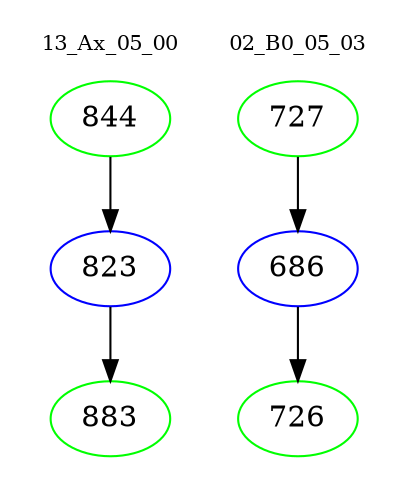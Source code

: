 digraph{
subgraph cluster_0 {
color = white
label = "13_Ax_05_00";
fontsize=10;
T0_844 [label="844", color="green"]
T0_844 -> T0_823 [color="black"]
T0_823 [label="823", color="blue"]
T0_823 -> T0_883 [color="black"]
T0_883 [label="883", color="green"]
}
subgraph cluster_1 {
color = white
label = "02_B0_05_03";
fontsize=10;
T1_727 [label="727", color="green"]
T1_727 -> T1_686 [color="black"]
T1_686 [label="686", color="blue"]
T1_686 -> T1_726 [color="black"]
T1_726 [label="726", color="green"]
}
}
